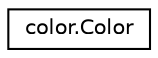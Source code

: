digraph "Graphical Class Hierarchy"
{
 // LATEX_PDF_SIZE
  edge [fontname="Helvetica",fontsize="10",labelfontname="Helvetica",labelfontsize="10"];
  node [fontname="Helvetica",fontsize="10",shape=record];
  rankdir="LR";
  Node0 [label="color.Color",height=0.2,width=0.4,color="black", fillcolor="white", style="filled",URL="$classcolor_1_1Color.html",tooltip=" "];
}
